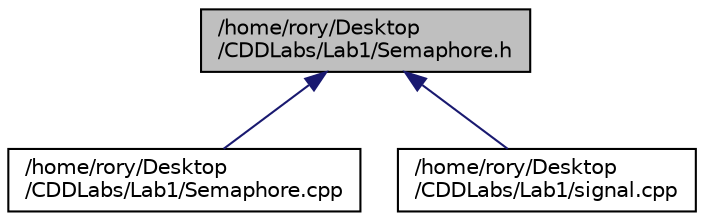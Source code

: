 digraph "/home/rory/Desktop/CDDLabs/Lab1/Semaphore.h"
{
  edge [fontname="Helvetica",fontsize="10",labelfontname="Helvetica",labelfontsize="10"];
  node [fontname="Helvetica",fontsize="10",shape=record];
  Node3 [label="/home/rory/Desktop\l/CDDLabs/Lab1/Semaphore.h",height=0.2,width=0.4,color="black", fillcolor="grey75", style="filled", fontcolor="black"];
  Node3 -> Node4 [dir="back",color="midnightblue",fontsize="10",style="solid",fontname="Helvetica"];
  Node4 [label="/home/rory/Desktop\l/CDDLabs/Lab1/Semaphore.cpp",height=0.2,width=0.4,color="black", fillcolor="white", style="filled",URL="$_semaphore_8cpp.html"];
  Node3 -> Node5 [dir="back",color="midnightblue",fontsize="10",style="solid",fontname="Helvetica"];
  Node5 [label="/home/rory/Desktop\l/CDDLabs/Lab1/signal.cpp",height=0.2,width=0.4,color="black", fillcolor="white", style="filled",URL="$signal_8cpp.html"];
}
